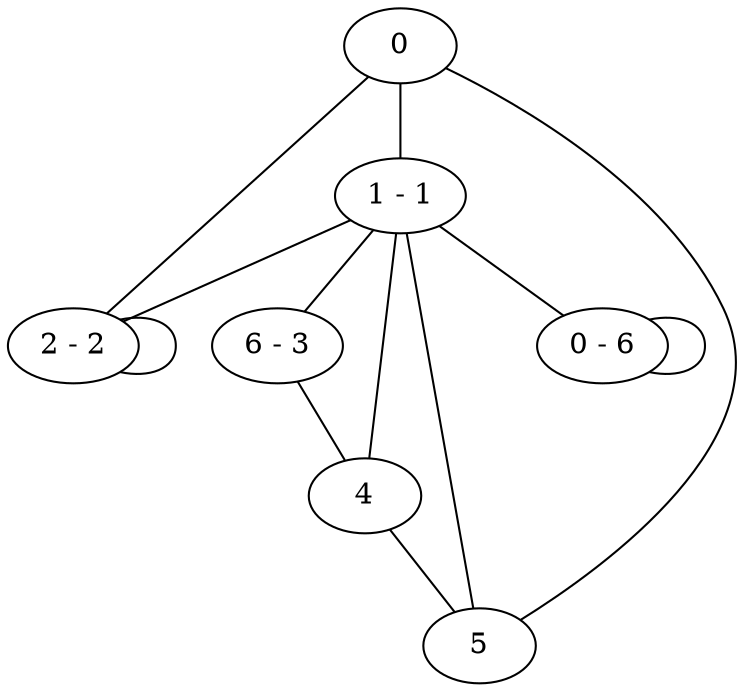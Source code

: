 graph new_graph {
	0;
	1[label="1 - 1"];
	2[label="2 - 2"];
	3[label="6 - 3"];
	4;
	5;
	6[label="0 - 6"];
	0--1;
	0--2;
	0--5;
	1--2;
	1--3;
	1--4;
	1--5;
	1--6;
	2--2;
	3--4;
	4--5;
	6--6;
	}
